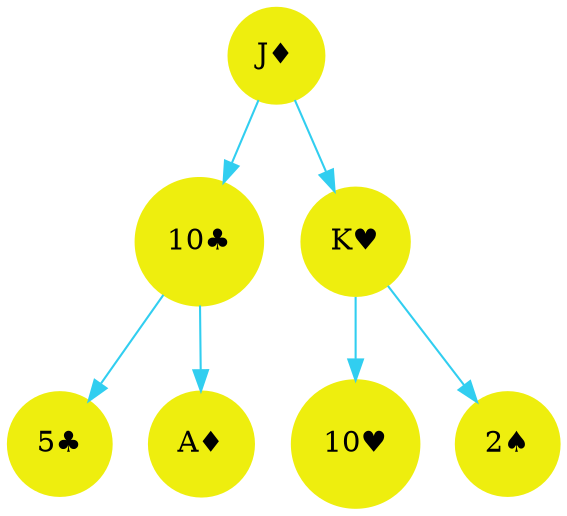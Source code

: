 digraph G
{
      node[shape = circle]
      node[style = filled]
      node[fillcolor = "#EEEEE"]
      node[color = "#EEEEE"]
      edge[color = "#31CEF0"]
"J♦"->"10♣"->"5♣"
"10♣"->"A♦"

"J♦"->"K♥"->"10♥"
"K♥"->"2♠"


}